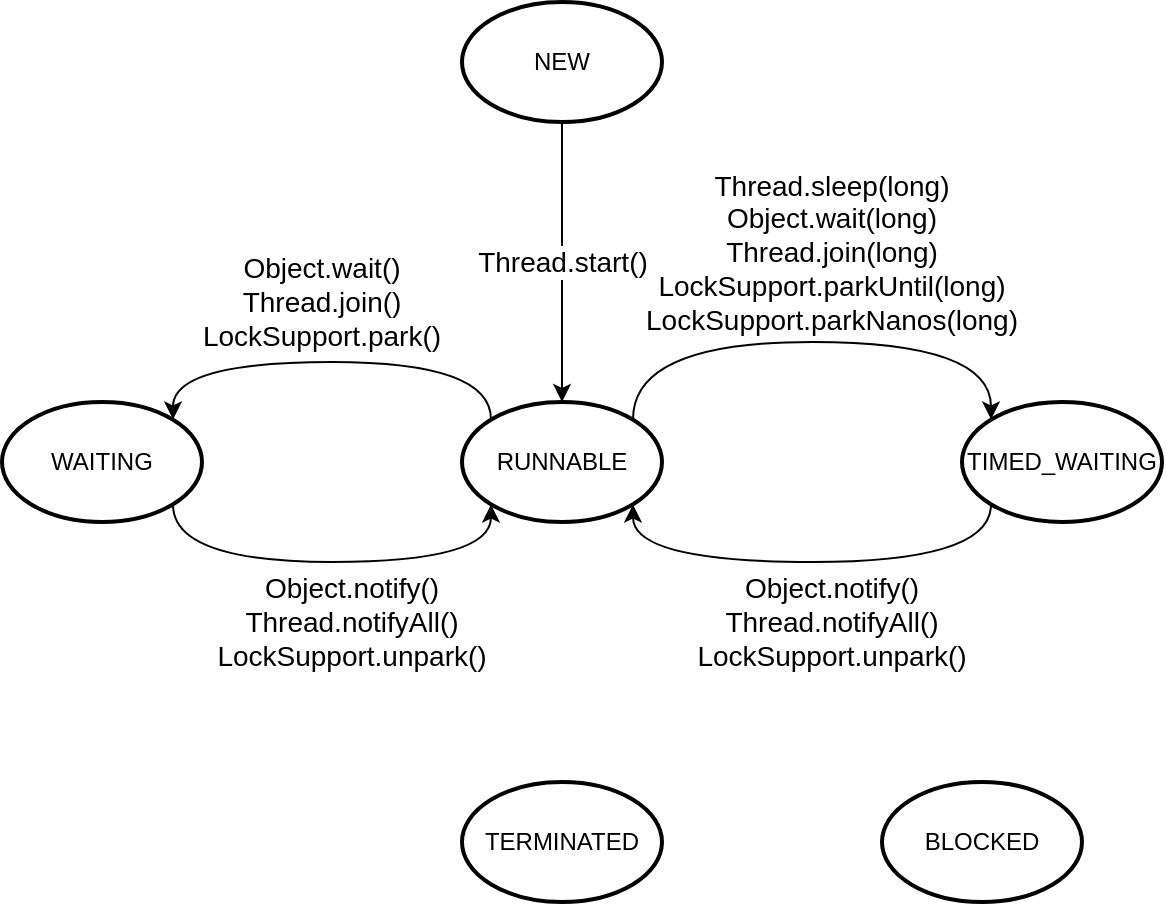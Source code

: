 <mxfile version="10.6.7" type="github"><diagram id="7bAAMtYjb723Usm57Kre" name="Page-1"><mxGraphModel dx="886" dy="593" grid="1" gridSize="10" guides="1" tooltips="1" connect="1" arrows="1" fold="1" page="1" pageScale="1" pageWidth="827" pageHeight="1169" math="0" shadow="0"><root><mxCell id="0"/><mxCell id="1" parent="0"/><mxCell id="614B6NacwDLU-n_JJPLR-9" style="edgeStyle=orthogonalEdgeStyle;curved=1;orthogonalLoop=1;jettySize=auto;html=1;exitX=0.855;exitY=0.855;exitDx=0;exitDy=0;exitPerimeter=0;entryX=0.145;entryY=0.855;entryDx=0;entryDy=0;entryPerimeter=0;fontSize=16;" edge="1" parent="1" source="614B6NacwDLU-n_JJPLR-1" target="614B6NacwDLU-n_JJPLR-3"><mxGeometry relative="1" as="geometry"><Array as="points"><mxPoint x="186" y="340"/><mxPoint x="345" y="340"/></Array></mxGeometry></mxCell><mxCell id="614B6NacwDLU-n_JJPLR-1" value="WAITING" style="strokeWidth=2;html=1;shape=mxgraph.flowchart.start_1;whiteSpace=wrap;" vertex="1" parent="1"><mxGeometry x="100" y="260" width="100" height="60" as="geometry"/></mxCell><mxCell id="614B6NacwDLU-n_JJPLR-7" value="Thread.start()" style="edgeStyle=orthogonalEdgeStyle;rounded=0;orthogonalLoop=1;jettySize=auto;html=1;exitX=0.5;exitY=1;exitDx=0;exitDy=0;exitPerimeter=0;entryX=0.5;entryY=0;entryDx=0;entryDy=0;entryPerimeter=0;fontSize=14;" edge="1" parent="1" source="614B6NacwDLU-n_JJPLR-2" target="614B6NacwDLU-n_JJPLR-3"><mxGeometry relative="1" as="geometry"/></mxCell><mxCell id="614B6NacwDLU-n_JJPLR-2" value="NEW" style="strokeWidth=2;html=1;shape=mxgraph.flowchart.start_1;whiteSpace=wrap;" vertex="1" parent="1"><mxGeometry x="330" y="60" width="100" height="60" as="geometry"/></mxCell><mxCell id="614B6NacwDLU-n_JJPLR-8" style="edgeStyle=orthogonalEdgeStyle;orthogonalLoop=1;jettySize=auto;html=1;exitX=0.145;exitY=0.145;exitDx=0;exitDy=0;exitPerimeter=0;entryX=0.855;entryY=0.145;entryDx=0;entryDy=0;entryPerimeter=0;fontSize=16;curved=1;" edge="1" parent="1" source="614B6NacwDLU-n_JJPLR-3" target="614B6NacwDLU-n_JJPLR-1"><mxGeometry relative="1" as="geometry"><Array as="points"><mxPoint x="345" y="240"/><mxPoint x="186" y="240"/></Array></mxGeometry></mxCell><mxCell id="614B6NacwDLU-n_JJPLR-12" style="edgeStyle=orthogonalEdgeStyle;curved=1;orthogonalLoop=1;jettySize=auto;html=1;exitX=0.855;exitY=0.145;exitDx=0;exitDy=0;exitPerimeter=0;entryX=0.145;entryY=0.145;entryDx=0;entryDy=0;entryPerimeter=0;fontSize=14;" edge="1" parent="1" source="614B6NacwDLU-n_JJPLR-3" target="614B6NacwDLU-n_JJPLR-4"><mxGeometry relative="1" as="geometry"><Array as="points"><mxPoint x="416" y="230"/><mxPoint x="595" y="230"/></Array></mxGeometry></mxCell><mxCell id="614B6NacwDLU-n_JJPLR-3" value="RUNNABLE" style="strokeWidth=2;html=1;shape=mxgraph.flowchart.start_1;whiteSpace=wrap;" vertex="1" parent="1"><mxGeometry x="330" y="260" width="100" height="60" as="geometry"/></mxCell><mxCell id="614B6NacwDLU-n_JJPLR-13" style="edgeStyle=orthogonalEdgeStyle;curved=1;orthogonalLoop=1;jettySize=auto;html=1;exitX=0.145;exitY=0.855;exitDx=0;exitDy=0;exitPerimeter=0;entryX=0.855;entryY=0.855;entryDx=0;entryDy=0;entryPerimeter=0;fontSize=14;" edge="1" parent="1" source="614B6NacwDLU-n_JJPLR-4" target="614B6NacwDLU-n_JJPLR-3"><mxGeometry relative="1" as="geometry"><Array as="points"><mxPoint x="595" y="340"/><mxPoint x="416" y="340"/></Array></mxGeometry></mxCell><mxCell id="614B6NacwDLU-n_JJPLR-4" value="TIMED_WAITING" style="strokeWidth=2;html=1;shape=mxgraph.flowchart.start_1;whiteSpace=wrap;" vertex="1" parent="1"><mxGeometry x="580" y="260" width="100" height="60" as="geometry"/></mxCell><mxCell id="614B6NacwDLU-n_JJPLR-5" value="TERMINATED" style="strokeWidth=2;html=1;shape=mxgraph.flowchart.start_1;whiteSpace=wrap;" vertex="1" parent="1"><mxGeometry x="330" y="450" width="100" height="60" as="geometry"/></mxCell><mxCell id="614B6NacwDLU-n_JJPLR-6" value="BLOCKED" style="strokeWidth=2;html=1;shape=mxgraph.flowchart.start_1;whiteSpace=wrap;" vertex="1" parent="1"><mxGeometry x="540" y="450" width="100" height="60" as="geometry"/></mxCell><mxCell id="614B6NacwDLU-n_JJPLR-10" value="Object.wait()&lt;br&gt;Thread.join()&lt;br&gt;LockSupport.park()&lt;br&gt;" style="text;html=1;strokeColor=none;fillColor=none;align=center;verticalAlign=middle;whiteSpace=wrap;rounded=0;fontSize=14;" vertex="1" parent="1"><mxGeometry x="220" y="180" width="80" height="60" as="geometry"/></mxCell><mxCell id="614B6NacwDLU-n_JJPLR-11" value="Object.notify()&lt;br&gt;Thread.notifyAll()&lt;br&gt;LockSupport.unpark()&lt;br&gt;" style="text;html=1;strokeColor=none;fillColor=none;align=center;verticalAlign=middle;whiteSpace=wrap;rounded=0;fontSize=14;" vertex="1" parent="1"><mxGeometry x="210" y="340" width="130" height="60" as="geometry"/></mxCell><mxCell id="614B6NacwDLU-n_JJPLR-14" value="Thread.sleep(long)&lt;br&gt;Object.wait(long)&lt;br&gt;Thread.join(long)&lt;br&gt;LockSupport.parkUntil(long)&lt;br&gt;LockSupport.parkNanos(long)&lt;br&gt;" style="text;html=1;strokeColor=none;fillColor=none;align=center;verticalAlign=middle;whiteSpace=wrap;rounded=0;fontSize=14;" vertex="1" parent="1"><mxGeometry x="460" y="140" width="110" height="90" as="geometry"/></mxCell><mxCell id="614B6NacwDLU-n_JJPLR-15" value="Object.notify()&lt;br&gt;Thread.notifyAll()&lt;br&gt;LockSupport.unpark()&lt;br&gt;" style="text;html=1;strokeColor=none;fillColor=none;align=center;verticalAlign=middle;whiteSpace=wrap;rounded=0;fontSize=14;" vertex="1" parent="1"><mxGeometry x="450" y="340" width="130" height="60" as="geometry"/></mxCell></root></mxGraphModel></diagram></mxfile>